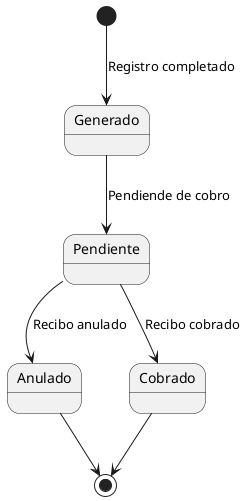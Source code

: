 @startuml estado-Recibo
[*] --> Generado : Registro completado
Generado --> Pendiente : Pendiende de cobro
Pendiente --> Anulado : Recibo anulado
Pendiente --> Cobrado: Recibo cobrado
Cobrado -->[*]
Anulado -->[*]
@enduml